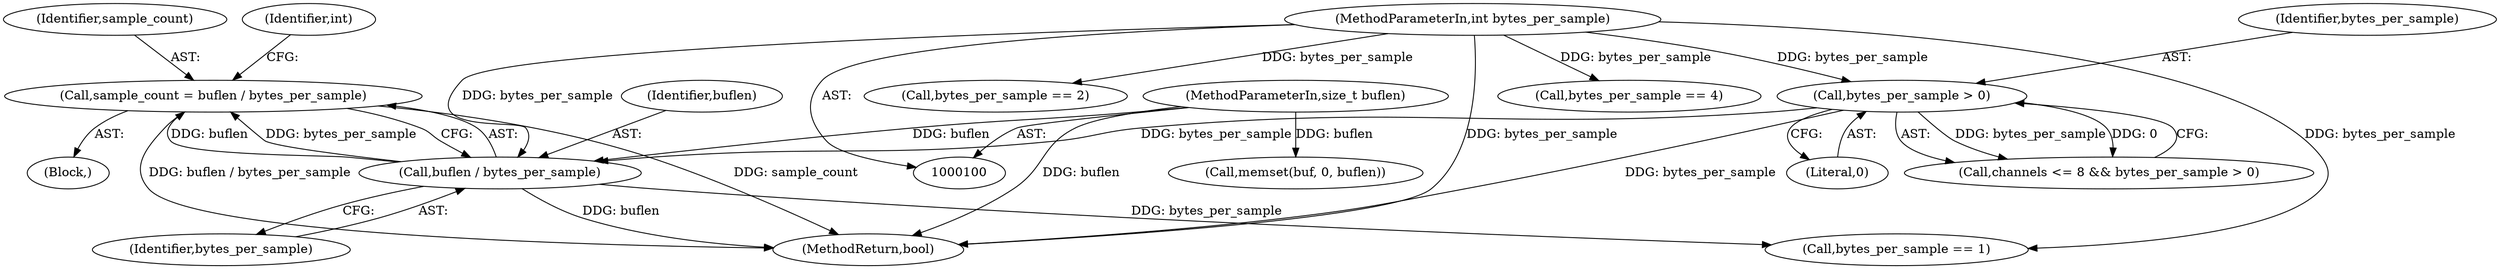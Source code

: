 digraph "0_Chrome_cfcce91cfc1a14a91a672ad0f052b86a5c1768a3_0@integer" {
"1000152" [label="(Call,sample_count = buflen / bytes_per_sample)"];
"1000154" [label="(Call,buflen / bytes_per_sample)"];
"1000102" [label="(MethodParameterIn,size_t buflen)"];
"1000147" [label="(Call,bytes_per_sample > 0)"];
"1000104" [label="(MethodParameterIn,int bytes_per_sample)"];
"1000153" [label="(Identifier,sample_count)"];
"1000147" [label="(Call,bytes_per_sample > 0)"];
"1000232" [label="(MethodReturn,bool)"];
"1000104" [label="(MethodParameterIn,int bytes_per_sample)"];
"1000149" [label="(Literal,0)"];
"1000150" [label="(Block,)"];
"1000152" [label="(Call,sample_count = buflen / bytes_per_sample)"];
"1000148" [label="(Identifier,bytes_per_sample)"];
"1000186" [label="(Call,bytes_per_sample == 2)"];
"1000209" [label="(Call,bytes_per_sample == 4)"];
"1000158" [label="(Identifier,int)"];
"1000156" [label="(Identifier,bytes_per_sample)"];
"1000102" [label="(MethodParameterIn,size_t buflen)"];
"1000163" [label="(Call,bytes_per_sample == 1)"];
"1000143" [label="(Call,channels <= 8 && bytes_per_sample > 0)"];
"1000154" [label="(Call,buflen / bytes_per_sample)"];
"1000132" [label="(Call,memset(buf, 0, buflen))"];
"1000155" [label="(Identifier,buflen)"];
"1000152" -> "1000150"  [label="AST: "];
"1000152" -> "1000154"  [label="CFG: "];
"1000153" -> "1000152"  [label="AST: "];
"1000154" -> "1000152"  [label="AST: "];
"1000158" -> "1000152"  [label="CFG: "];
"1000152" -> "1000232"  [label="DDG: sample_count"];
"1000152" -> "1000232"  [label="DDG: buflen / bytes_per_sample"];
"1000154" -> "1000152"  [label="DDG: buflen"];
"1000154" -> "1000152"  [label="DDG: bytes_per_sample"];
"1000154" -> "1000156"  [label="CFG: "];
"1000155" -> "1000154"  [label="AST: "];
"1000156" -> "1000154"  [label="AST: "];
"1000154" -> "1000232"  [label="DDG: buflen"];
"1000102" -> "1000154"  [label="DDG: buflen"];
"1000147" -> "1000154"  [label="DDG: bytes_per_sample"];
"1000104" -> "1000154"  [label="DDG: bytes_per_sample"];
"1000154" -> "1000163"  [label="DDG: bytes_per_sample"];
"1000102" -> "1000100"  [label="AST: "];
"1000102" -> "1000232"  [label="DDG: buflen"];
"1000102" -> "1000132"  [label="DDG: buflen"];
"1000147" -> "1000143"  [label="AST: "];
"1000147" -> "1000149"  [label="CFG: "];
"1000148" -> "1000147"  [label="AST: "];
"1000149" -> "1000147"  [label="AST: "];
"1000143" -> "1000147"  [label="CFG: "];
"1000147" -> "1000232"  [label="DDG: bytes_per_sample"];
"1000147" -> "1000143"  [label="DDG: bytes_per_sample"];
"1000147" -> "1000143"  [label="DDG: 0"];
"1000104" -> "1000147"  [label="DDG: bytes_per_sample"];
"1000104" -> "1000100"  [label="AST: "];
"1000104" -> "1000232"  [label="DDG: bytes_per_sample"];
"1000104" -> "1000163"  [label="DDG: bytes_per_sample"];
"1000104" -> "1000186"  [label="DDG: bytes_per_sample"];
"1000104" -> "1000209"  [label="DDG: bytes_per_sample"];
}
